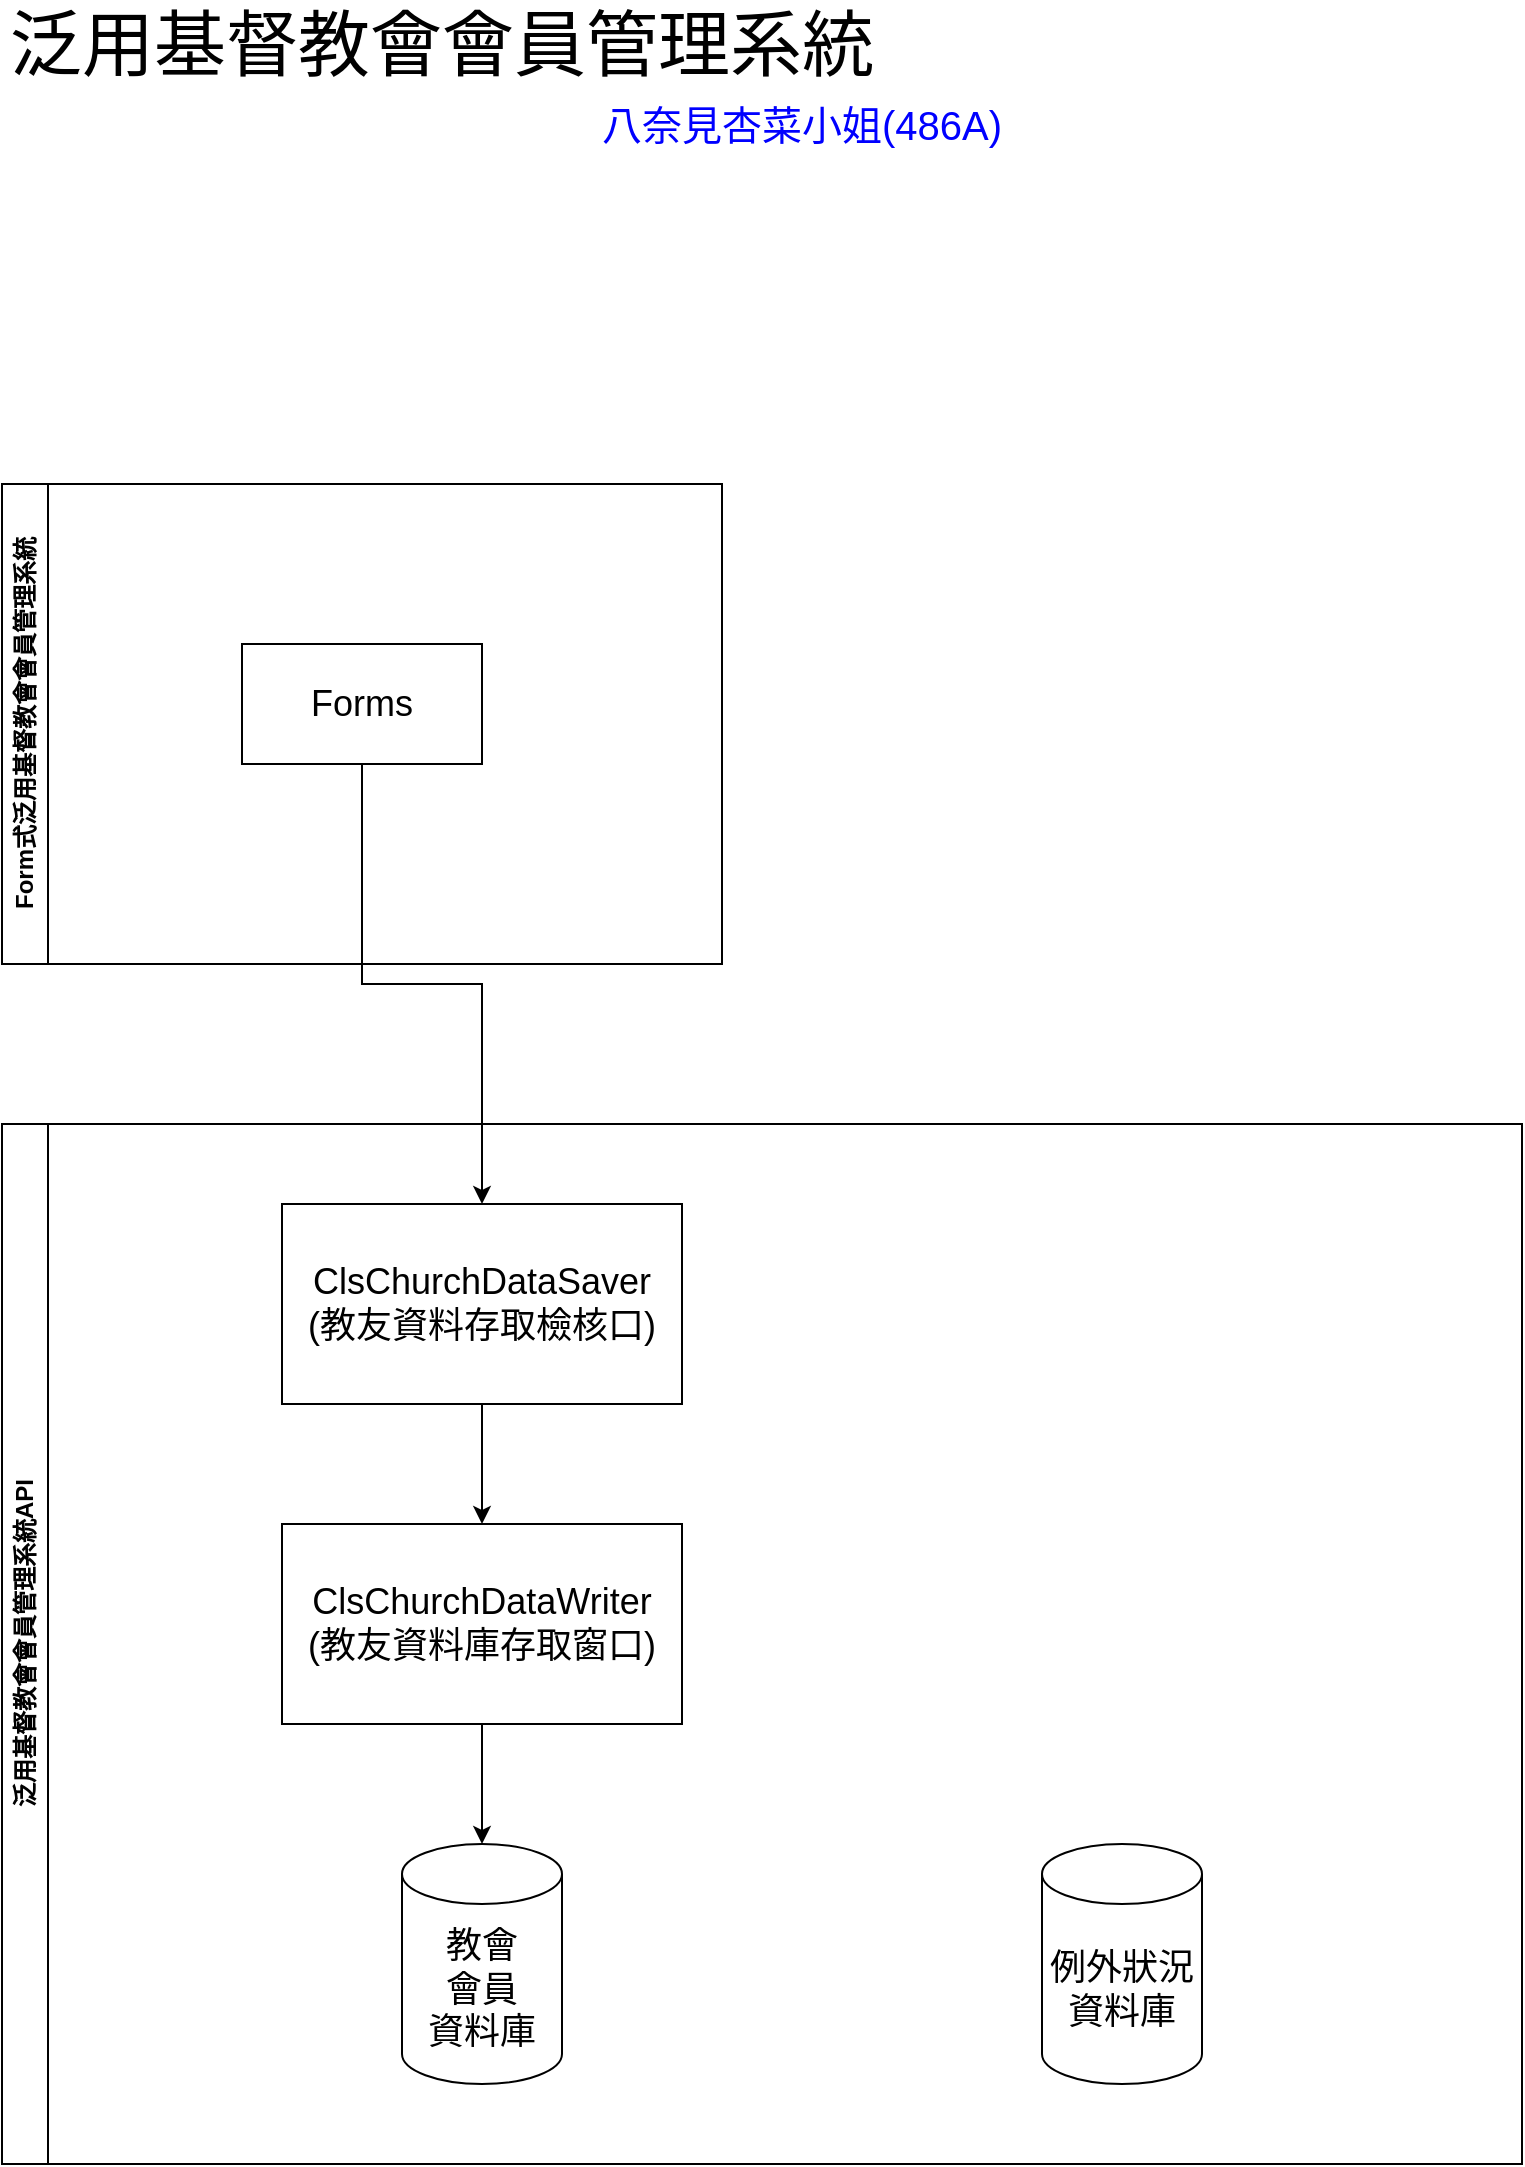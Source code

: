 <mxfile version="27.0.9">
  <diagram name="第1頁" id="xwCW6TP5Jn_L3Ke1LY7x">
    <mxGraphModel dx="1042" dy="634" grid="1" gridSize="10" guides="1" tooltips="1" connect="1" arrows="1" fold="1" page="1" pageScale="1" pageWidth="827" pageHeight="1169" math="0" shadow="0">
      <root>
        <mxCell id="0" />
        <mxCell id="1" parent="0" />
        <mxCell id="5KIfBzAkbotJBmWXOVmB-1" value="泛用基督教會會員管理系統API" style="swimlane;horizontal=0;whiteSpace=wrap;html=1;" parent="1" vertex="1">
          <mxGeometry x="40" y="600" width="760" height="520" as="geometry" />
        </mxCell>
        <mxCell id="5KIfBzAkbotJBmWXOVmB-3" value="例外狀況&lt;div&gt;資料庫&lt;/div&gt;" style="shape=cylinder3;whiteSpace=wrap;html=1;boundedLbl=1;backgroundOutline=1;size=15;fontSize=18;" parent="5KIfBzAkbotJBmWXOVmB-1" vertex="1">
          <mxGeometry x="520" y="360" width="80" height="120" as="geometry" />
        </mxCell>
        <mxCell id="5KIfBzAkbotJBmWXOVmB-2" value="教會&lt;div&gt;會員&lt;/div&gt;&lt;div&gt;資料庫&lt;/div&gt;" style="shape=cylinder3;whiteSpace=wrap;html=1;boundedLbl=1;backgroundOutline=1;size=15;fontSize=18;" parent="5KIfBzAkbotJBmWXOVmB-1" vertex="1">
          <mxGeometry x="200" y="360" width="80" height="120" as="geometry" />
        </mxCell>
        <mxCell id="5KIfBzAkbotJBmWXOVmB-6" value="ClsChurchDataSaver&lt;div&gt;(教友資料存取檢核口)&lt;/div&gt;" style="rounded=0;whiteSpace=wrap;html=1;fontSize=18;" parent="5KIfBzAkbotJBmWXOVmB-1" vertex="1">
          <mxGeometry x="140" y="40" width="200" height="100" as="geometry" />
        </mxCell>
        <mxCell id="5KIfBzAkbotJBmWXOVmB-5" value="ClsChurchDataWriter&lt;div&gt;(教友資料庫存取窗口)&lt;/div&gt;" style="rounded=0;whiteSpace=wrap;html=1;fontSize=18;" parent="1" vertex="1">
          <mxGeometry x="180" y="800" width="200" height="100" as="geometry" />
        </mxCell>
        <mxCell id="5KIfBzAkbotJBmWXOVmB-7" style="edgeStyle=orthogonalEdgeStyle;rounded=0;orthogonalLoop=1;jettySize=auto;html=1;exitX=0.5;exitY=1;exitDx=0;exitDy=0;entryX=0.5;entryY=0;entryDx=0;entryDy=0;entryPerimeter=0;" parent="1" source="5KIfBzAkbotJBmWXOVmB-5" target="5KIfBzAkbotJBmWXOVmB-2" edge="1">
          <mxGeometry relative="1" as="geometry" />
        </mxCell>
        <mxCell id="5KIfBzAkbotJBmWXOVmB-8" style="edgeStyle=orthogonalEdgeStyle;rounded=0;orthogonalLoop=1;jettySize=auto;html=1;exitX=0.5;exitY=1;exitDx=0;exitDy=0;entryX=0.5;entryY=0;entryDx=0;entryDy=0;" parent="1" source="5KIfBzAkbotJBmWXOVmB-6" target="5KIfBzAkbotJBmWXOVmB-5" edge="1">
          <mxGeometry relative="1" as="geometry" />
        </mxCell>
        <mxCell id="5KIfBzAkbotJBmWXOVmB-9" value="泛用基督教會會員管理系統" style="text;html=1;align=center;verticalAlign=middle;whiteSpace=wrap;rounded=0;fontSize=36;" parent="1" vertex="1">
          <mxGeometry x="40" y="40" width="440" height="40" as="geometry" />
        </mxCell>
        <mxCell id="5KIfBzAkbotJBmWXOVmB-10" value="八奈見杏菜小姐(486A)" style="text;html=1;align=center;verticalAlign=middle;whiteSpace=wrap;rounded=0;fontSize=20;fontColor=light-dark(#0000ff, #ededed);" parent="1" vertex="1">
          <mxGeometry x="320" y="80" width="240" height="40" as="geometry" />
        </mxCell>
        <mxCell id="ge3Be-ipYlhMk1bbulAG-1" value="Form式泛用基督教會會員管理系統" style="swimlane;horizontal=0;whiteSpace=wrap;html=1;" vertex="1" parent="1">
          <mxGeometry x="40" y="280" width="360" height="240" as="geometry" />
        </mxCell>
        <mxCell id="ge3Be-ipYlhMk1bbulAG-2" value="Forms" style="rounded=0;whiteSpace=wrap;html=1;fontSize=18;" vertex="1" parent="ge3Be-ipYlhMk1bbulAG-1">
          <mxGeometry x="120" y="80" width="120" height="60" as="geometry" />
        </mxCell>
        <mxCell id="ge3Be-ipYlhMk1bbulAG-3" style="edgeStyle=orthogonalEdgeStyle;rounded=0;orthogonalLoop=1;jettySize=auto;html=1;exitX=0.5;exitY=1;exitDx=0;exitDy=0;entryX=0.5;entryY=0;entryDx=0;entryDy=0;" edge="1" parent="1" source="ge3Be-ipYlhMk1bbulAG-2" target="5KIfBzAkbotJBmWXOVmB-6">
          <mxGeometry relative="1" as="geometry" />
        </mxCell>
      </root>
    </mxGraphModel>
  </diagram>
</mxfile>
